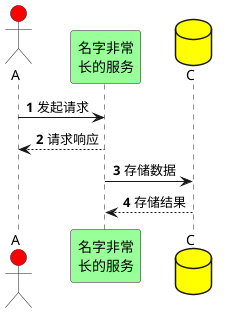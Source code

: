 @startuml
'uml学习'

autonumber

actor A #red
participant B as "名字非常\n长的服务" #99FF99
database C #yellow

A -> B: 发起请求
B --> A: 请求响应

B -> C: 存储数据
B <-- C: 存储结果

@enduml
